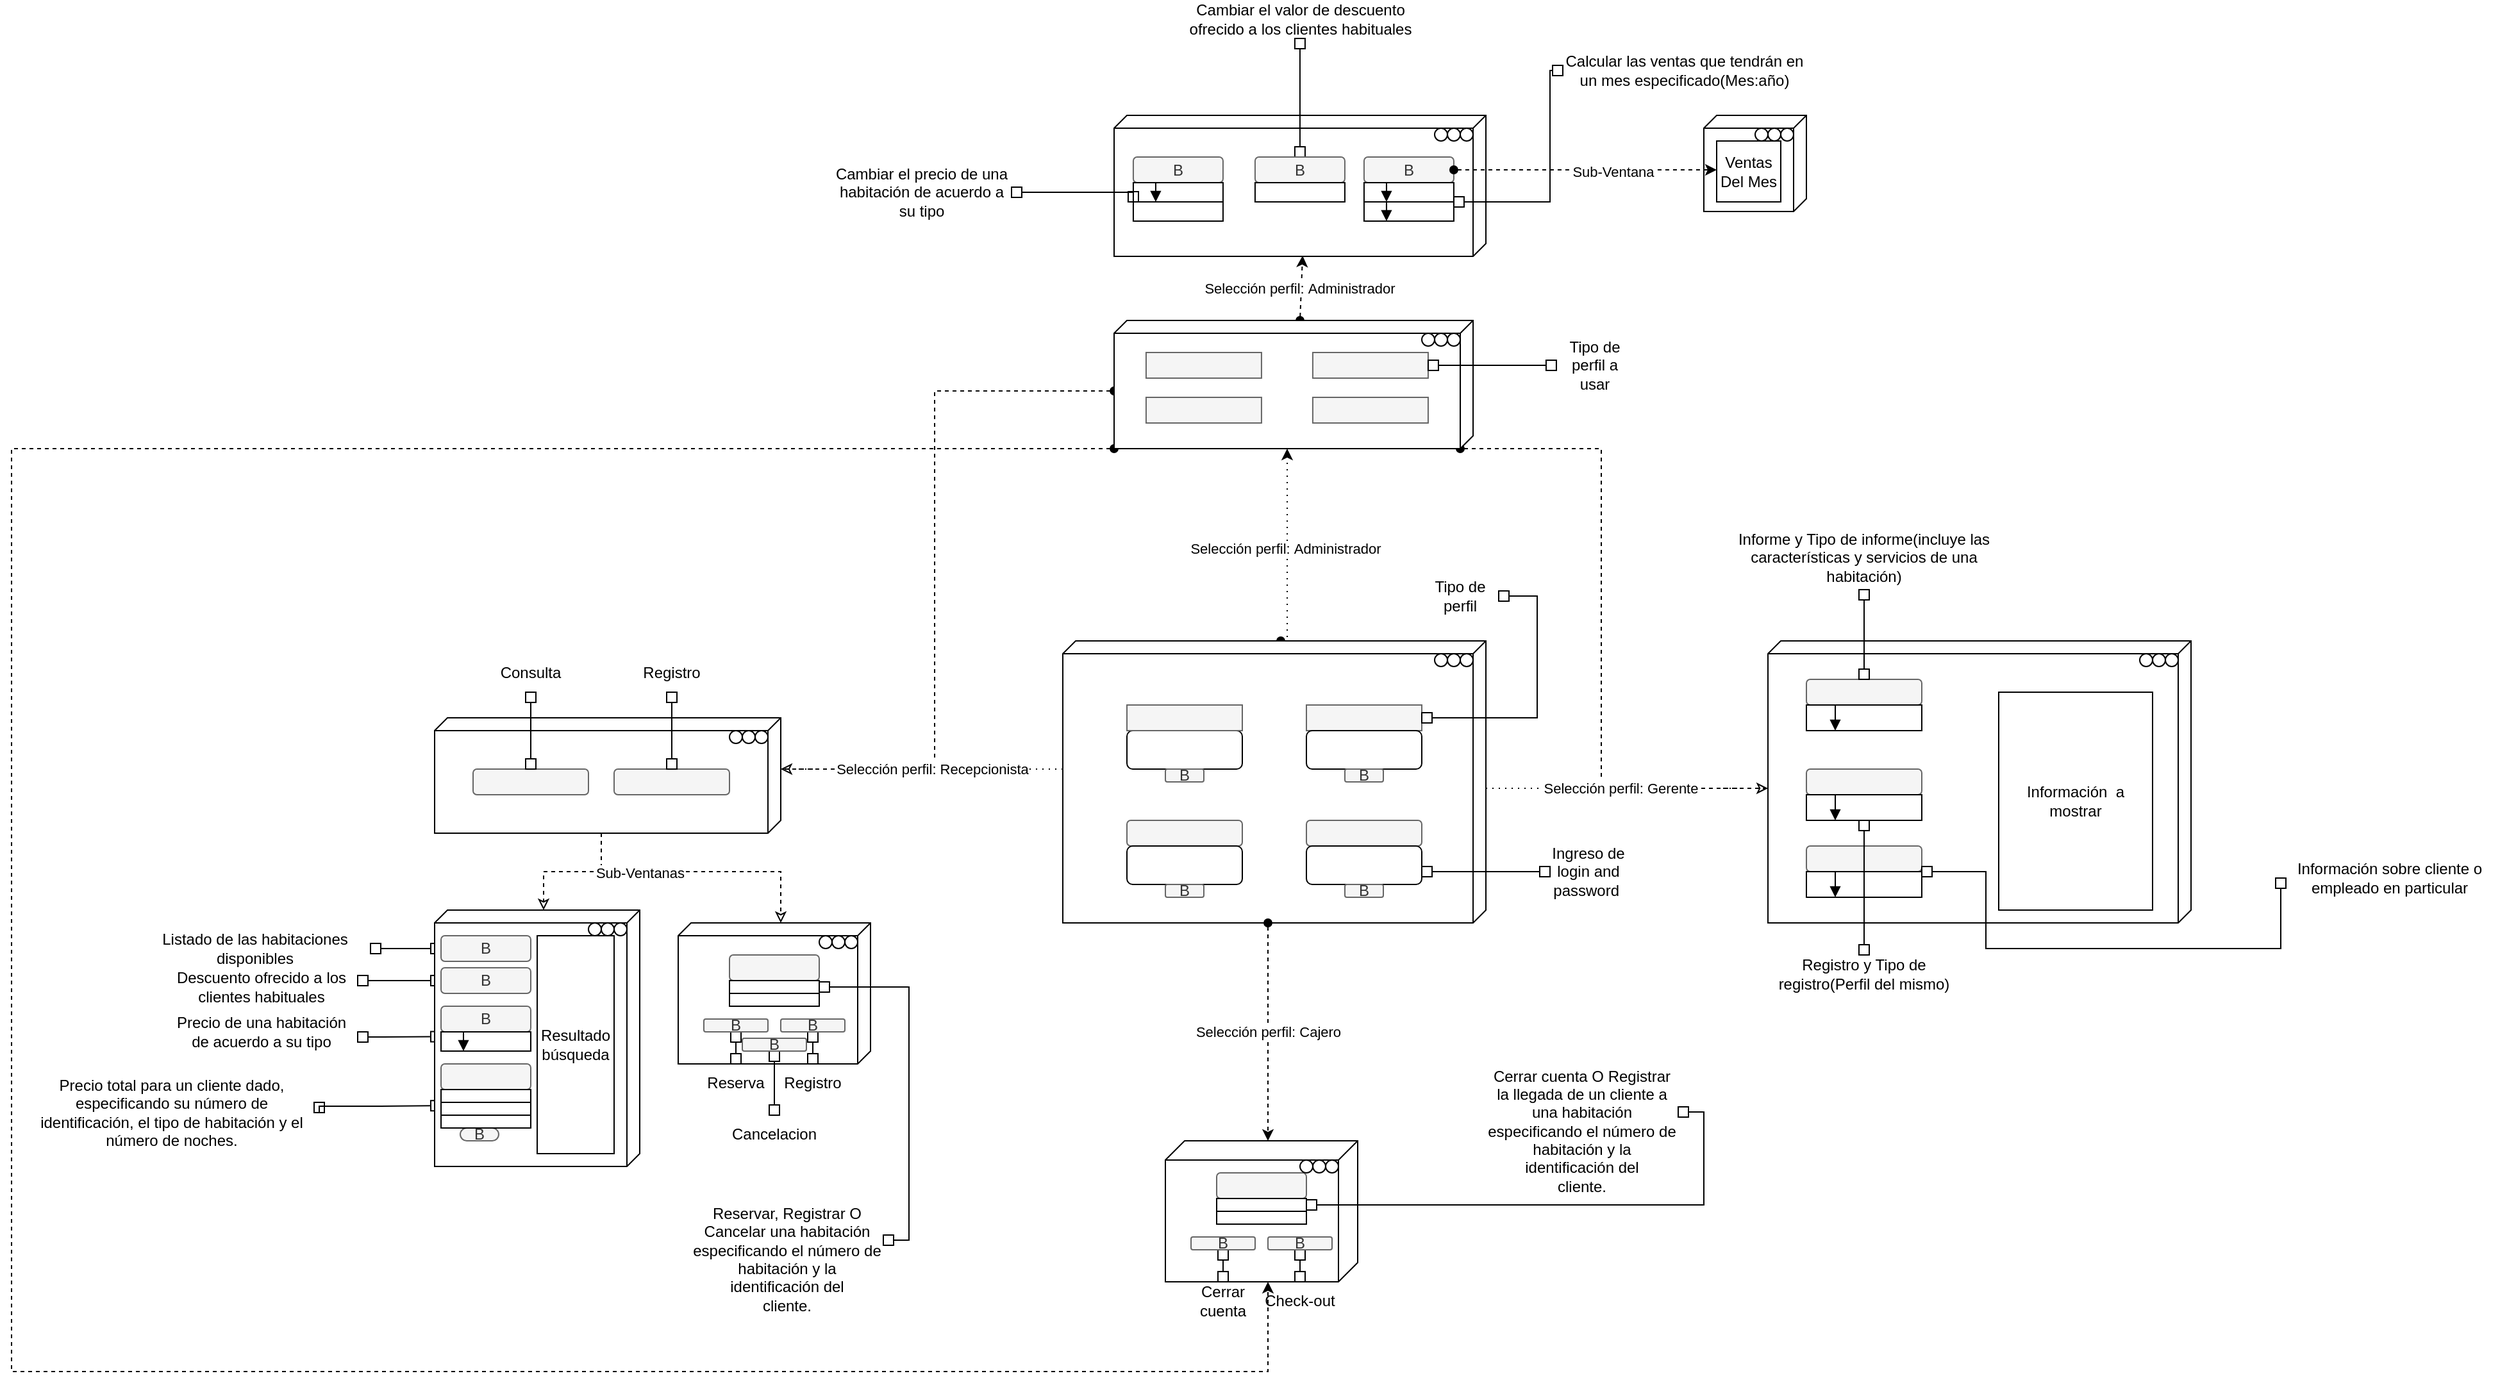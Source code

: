 <mxfile version="17.4.6" type="device"><diagram name="Page-1" id="5f0bae14-7c28-e335-631c-24af17079c00"><mxGraphModel dx="2471" dy="1601" grid="1" gridSize="10" guides="1" tooltips="1" connect="1" arrows="1" fold="1" page="1" pageScale="1" pageWidth="1100" pageHeight="850" background="none" math="0" shadow="0"><root><mxCell id="0"/><mxCell id="1" parent="0"/><mxCell id="ih6Lf_H2cjkWfNLNhW0i-63" style="rounded=0;orthogonalLoop=1;jettySize=auto;html=1;entryX=0;entryY=0.5;entryDx=0;entryDy=0;startArrow=box;startFill=0;endArrow=box;endFill=0;edgeStyle=orthogonalEdgeStyle;" edge="1" parent="1" source="ih6Lf_H2cjkWfNLNhW0i-62" target="ih6Lf_H2cjkWfNLNhW0i-49"><mxGeometry relative="1" as="geometry"/></mxCell><mxCell id="ih6Lf_H2cjkWfNLNhW0i-65" style="rounded=0;orthogonalLoop=1;jettySize=auto;html=1;entryX=0;entryY=0.5;entryDx=0;entryDy=0;startArrow=box;startFill=0;endArrow=box;endFill=0;edgeStyle=orthogonalEdgeStyle;" edge="1" parent="1" source="ih6Lf_H2cjkWfNLNhW0i-64" target="ih6Lf_H2cjkWfNLNhW0i-50"><mxGeometry relative="1" as="geometry"><Array as="points"><mxPoint x="-120" y="525"/><mxPoint x="-120" y="525"/></Array></mxGeometry></mxCell><mxCell id="ih6Lf_H2cjkWfNLNhW0i-68" style="rounded=0;orthogonalLoop=1;jettySize=auto;html=1;entryX=0;entryY=0.25;entryDx=0;entryDy=0;startArrow=box;startFill=0;endArrow=box;endFill=0;edgeStyle=orthogonalEdgeStyle;" edge="1" parent="1" source="ih6Lf_H2cjkWfNLNhW0i-67" target="ih6Lf_H2cjkWfNLNhW0i-52"><mxGeometry relative="1" as="geometry"><Array as="points"><mxPoint x="-120" y="569"/><mxPoint x="-120" y="569"/></Array></mxGeometry></mxCell><mxCell id="ih6Lf_H2cjkWfNLNhW0i-72" style="rounded=0;orthogonalLoop=1;jettySize=auto;html=1;entryX=0;entryY=0.25;entryDx=0;entryDy=0;startArrow=box;startFill=0;endArrow=box;endFill=0;edgeStyle=orthogonalEdgeStyle;" edge="1" parent="1" target="ih6Lf_H2cjkWfNLNhW0i-59"><mxGeometry relative="1" as="geometry"><mxPoint x="-170" y="620" as="sourcePoint"/><Array as="points"><mxPoint x="-170" y="623"/><mxPoint x="-122" y="623"/></Array></mxGeometry></mxCell><mxCell id="ih6Lf_H2cjkWfNLNhW0i-214" value="" style="rounded=1;whiteSpace=wrap;html=1;" vertex="1" parent="1"><mxGeometry x="990" y="440" width="90" height="20" as="geometry"/></mxCell><mxCell id="ih6Lf_H2cjkWfNLNhW0i-215" style="edgeStyle=orthogonalEdgeStyle;rounded=0;orthogonalLoop=1;jettySize=auto;html=1;exitX=0.25;exitY=1;exitDx=0;exitDy=0;entryX=0.25;entryY=1;entryDx=0;entryDy=0;startArrow=box;startFill=0;endArrow=box;endFill=0;" edge="1" parent="1" target="ih6Lf_H2cjkWfNLNhW0i-217"><mxGeometry relative="1" as="geometry"><mxPoint x="1007.5" y="445" as="sourcePoint"/></mxGeometry></mxCell><mxCell id="ih6Lf_H2cjkWfNLNhW0i-216" value="" style="endArrow=classic;html=1;rounded=0;exitX=0.25;exitY=0;exitDx=0;exitDy=0;entryX=0.25;entryY=1;entryDx=0;entryDy=0;" edge="1" parent="1" source="ih6Lf_H2cjkWfNLNhW0i-217" target="ih6Lf_H2cjkWfNLNhW0i-217"><mxGeometry width="50" height="50" relative="1" as="geometry"><mxPoint x="1255" y="470" as="sourcePoint"/><mxPoint x="1255" y="480" as="targetPoint"/></mxGeometry></mxCell><mxCell id="ih6Lf_H2cjkWfNLNhW0i-217" value="" style="rounded=0;whiteSpace=wrap;html=1;gradientColor=none;absoluteArcSize=0;" vertex="1" parent="1"><mxGeometry x="990" y="440" width="90" height="20" as="geometry"/></mxCell><mxCell id="ih6Lf_H2cjkWfNLNhW0i-218" style="edgeStyle=orthogonalEdgeStyle;rounded=0;orthogonalLoop=1;jettySize=auto;html=1;exitX=0.25;exitY=0;exitDx=0;exitDy=0;entryX=0.25;entryY=1;entryDx=0;entryDy=0;startArrow=none;startFill=0;endArrow=block;endFill=1;" edge="1" parent="1" source="ih6Lf_H2cjkWfNLNhW0i-217" target="ih6Lf_H2cjkWfNLNhW0i-217"><mxGeometry relative="1" as="geometry"/></mxCell><mxCell id="ih6Lf_H2cjkWfNLNhW0i-137" style="edgeStyle=orthogonalEdgeStyle;rounded=0;orthogonalLoop=1;jettySize=auto;html=1;exitX=0;exitY=0;exitDx=100;exitDy=10;exitPerimeter=0;startArrow=oval;startFill=1;endArrow=none;endFill=0;dashed=1;entryX=0;entryY=0;entryDx=115;entryDy=330;entryPerimeter=0;" edge="1" parent="1" source="ih6Lf_H2cjkWfNLNhW0i-3" target="39150e848f15840c-2"><mxGeometry relative="1" as="geometry"><mxPoint x="930" y="320" as="targetPoint"/><Array as="points"><mxPoint x="830" y="110"/><mxPoint x="830" y="375"/></Array></mxGeometry></mxCell><mxCell id="ih6Lf_H2cjkWfNLNhW0i-20" value="Selección perfil: Gerente" style="edgeStyle=orthogonalEdgeStyle;rounded=0;orthogonalLoop=1;jettySize=auto;html=1;exitX=0;exitY=0;exitDx=105;exitDy=0;exitPerimeter=0;dashed=1;dashPattern=1 4;endArrow=classic;endFill=0;startArrow=none;startFill=0;entryX=0;entryY=0;entryDx=115;entryDy=330;entryPerimeter=0;" edge="1" parent="1" source="39150e848f15840c-1" target="39150e848f15840c-2"><mxGeometry relative="1" as="geometry"><mxPoint x="890" y="310" as="targetPoint"/><Array as="points"><mxPoint x="740" y="375"/></Array></mxGeometry></mxCell><mxCell id="ih6Lf_H2cjkWfNLNhW0i-21" value="Selección perfil:&amp;nbsp;Administrador&amp;nbsp;" style="edgeStyle=orthogonalEdgeStyle;rounded=0;orthogonalLoop=1;jettySize=auto;html=1;exitX=0;exitY=0;exitDx=0;exitDy=160;exitPerimeter=0;dashed=1;dashPattern=1 4;endArrow=classic;endFill=1;startArrow=oval;startFill=1;entryX=0;entryY=0;entryDx=100;entryDy=145;entryPerimeter=0;" edge="1" parent="1" source="39150e848f15840c-1" target="ih6Lf_H2cjkWfNLNhW0i-3"><mxGeometry relative="1" as="geometry"><mxPoint x="650" y="140" as="targetPoint"/><Array as="points"><mxPoint x="585" y="260"/></Array></mxGeometry></mxCell><mxCell id="39150e848f15840c-1" value="" style="verticalAlign=top;align=left;spacingTop=8;spacingLeft=2;spacingRight=12;shape=cube;size=10;direction=south;fontStyle=4;html=1;rounded=0;shadow=0;comic=0;labelBackgroundColor=none;strokeWidth=1;fontFamily=Verdana;fontSize=12" parent="1" vertex="1"><mxGeometry x="410" y="260" width="330" height="220" as="geometry"/></mxCell><mxCell id="39150e848f15840c-2" value="" style="verticalAlign=top;align=left;spacingTop=8;spacingLeft=2;spacingRight=12;shape=cube;size=10;direction=south;fontStyle=4;html=1;rounded=0;shadow=0;comic=0;labelBackgroundColor=none;strokeWidth=1;fontFamily=Verdana;fontSize=12" parent="1" vertex="1"><mxGeometry x="960" y="260" width="330" height="220" as="geometry"/></mxCell><mxCell id="ih6Lf_H2cjkWfNLNhW0i-84" style="edgeStyle=orthogonalEdgeStyle;rounded=0;orthogonalLoop=1;jettySize=auto;html=1;exitX=0;exitY=0;exitDx=90;exitDy=140;exitPerimeter=0;entryX=0;entryY=0;entryDx=0;entryDy=75;entryPerimeter=0;startArrow=none;startFill=0;endArrow=classic;endFill=0;dashed=1;" edge="1" parent="1" source="ih6Lf_H2cjkWfNLNhW0i-2" target="ih6Lf_H2cjkWfNLNhW0i-43"><mxGeometry relative="1" as="geometry"/></mxCell><mxCell id="ih6Lf_H2cjkWfNLNhW0i-85" style="edgeStyle=orthogonalEdgeStyle;rounded=0;orthogonalLoop=1;jettySize=auto;html=1;exitX=0;exitY=0;exitDx=90;exitDy=140;exitPerimeter=0;entryX=0;entryY=0;entryDx=0;entryDy=70;entryPerimeter=0;startArrow=none;startFill=0;endArrow=classic;endFill=0;dashed=1;" edge="1" parent="1" source="ih6Lf_H2cjkWfNLNhW0i-2" target="ih6Lf_H2cjkWfNLNhW0i-44"><mxGeometry relative="1" as="geometry"><Array as="points"><mxPoint x="50" y="440"/><mxPoint x="190" y="440"/></Array></mxGeometry></mxCell><mxCell id="ih6Lf_H2cjkWfNLNhW0i-120" value="Sub-Ventanas" style="edgeLabel;html=1;align=center;verticalAlign=middle;resizable=0;points=[];" vertex="1" connectable="0" parent="ih6Lf_H2cjkWfNLNhW0i-85"><mxGeometry x="-0.429" y="-1" relative="1" as="geometry"><mxPoint as="offset"/></mxGeometry></mxCell><mxCell id="ih6Lf_H2cjkWfNLNhW0i-2" value="" style="verticalAlign=top;align=left;spacingTop=8;spacingLeft=2;spacingRight=12;shape=cube;size=10;direction=south;fontStyle=4;html=1;rounded=0;shadow=0;comic=0;labelBackgroundColor=none;strokeWidth=1;fontFamily=Verdana;fontSize=12" vertex="1" parent="1"><mxGeometry x="-80" y="320" width="270" height="90" as="geometry"/></mxCell><mxCell id="ih6Lf_H2cjkWfNLNhW0i-135" style="edgeStyle=orthogonalEdgeStyle;rounded=0;orthogonalLoop=1;jettySize=auto;html=1;exitX=0;exitY=0;exitDx=55;exitDy=280;exitPerimeter=0;startArrow=oval;startFill=1;endArrow=none;endFill=0;dashed=1;" edge="1" parent="1" source="ih6Lf_H2cjkWfNLNhW0i-3"><mxGeometry relative="1" as="geometry"><mxPoint x="190" y="365" as="targetPoint"/><Array as="points"><mxPoint x="310" y="65"/><mxPoint x="310" y="360"/><mxPoint x="190" y="360"/></Array></mxGeometry></mxCell><mxCell id="ih6Lf_H2cjkWfNLNhW0i-139" style="edgeStyle=orthogonalEdgeStyle;rounded=0;orthogonalLoop=1;jettySize=auto;html=1;exitX=1;exitY=1;exitDx=0;exitDy=0;exitPerimeter=0;startArrow=oval;startFill=1;endArrow=classic;endFill=1;dashed=1;" edge="1" parent="1" source="ih6Lf_H2cjkWfNLNhW0i-3" target="ih6Lf_H2cjkWfNLNhW0i-89"><mxGeometry relative="1" as="geometry"><Array as="points"><mxPoint x="-410" y="110"/><mxPoint x="-410" y="830"/><mxPoint x="570" y="830"/></Array></mxGeometry></mxCell><mxCell id="ih6Lf_H2cjkWfNLNhW0i-176" value="Selección perfil:&amp;nbsp;Administrador&amp;nbsp;" style="rounded=0;orthogonalLoop=1;jettySize=auto;html=1;exitX=0;exitY=0;exitDx=0;exitDy=135;exitPerimeter=0;entryX=0.995;entryY=0.493;entryDx=0;entryDy=0;entryPerimeter=0;startArrow=oval;startFill=1;endArrow=classic;endFill=1;dashed=1;" edge="1" parent="1" source="ih6Lf_H2cjkWfNLNhW0i-3" target="ih6Lf_H2cjkWfNLNhW0i-141"><mxGeometry relative="1" as="geometry"/></mxCell><mxCell id="ih6Lf_H2cjkWfNLNhW0i-3" value="" style="verticalAlign=top;align=left;spacingTop=8;spacingLeft=2;spacingRight=12;shape=cube;size=10;direction=south;fontStyle=4;html=1;rounded=0;shadow=0;comic=0;labelBackgroundColor=none;strokeWidth=1;fontFamily=Verdana;fontSize=12" vertex="1" parent="1"><mxGeometry x="450" y="10" width="280" height="100" as="geometry"/></mxCell><mxCell id="ih6Lf_H2cjkWfNLNhW0i-4" value="" style="rounded=1;whiteSpace=wrap;html=1;fillColor=#f5f5f5;fontColor=#333333;strokeColor=#666666;" vertex="1" parent="1"><mxGeometry x="-50" y="360" width="90" height="20" as="geometry"/></mxCell><mxCell id="ih6Lf_H2cjkWfNLNhW0i-6" value="" style="rounded=1;whiteSpace=wrap;html=1;" vertex="1" parent="1"><mxGeometry x="460" y="330" width="90" height="30" as="geometry"/></mxCell><mxCell id="ih6Lf_H2cjkWfNLNhW0i-7" value="" style="rounded=1;whiteSpace=wrap;html=1;fillColor=#f5f5f5;fontColor=#333333;strokeColor=#666666;arcSize=0;" vertex="1" parent="1"><mxGeometry x="600" y="310" width="90" height="20" as="geometry"/></mxCell><mxCell id="ih6Lf_H2cjkWfNLNhW0i-8" value="" style="rounded=1;whiteSpace=wrap;html=1;" vertex="1" parent="1"><mxGeometry x="600" y="330" width="90" height="30" as="geometry"/></mxCell><mxCell id="ih6Lf_H2cjkWfNLNhW0i-9" value="" style="rounded=1;whiteSpace=wrap;html=1;fillColor=#f5f5f5;fontColor=#333333;strokeColor=#666666;" vertex="1" parent="1"><mxGeometry x="460" y="400" width="90" height="20" as="geometry"/></mxCell><mxCell id="ih6Lf_H2cjkWfNLNhW0i-10" value="" style="rounded=1;whiteSpace=wrap;html=1;" vertex="1" parent="1"><mxGeometry x="460" y="420" width="90" height="30" as="geometry"/></mxCell><mxCell id="ih6Lf_H2cjkWfNLNhW0i-11" value="" style="rounded=1;whiteSpace=wrap;html=1;fillColor=#f5f5f5;fontColor=#333333;strokeColor=#666666;" vertex="1" parent="1"><mxGeometry x="600" y="400" width="90" height="20" as="geometry"/></mxCell><mxCell id="ih6Lf_H2cjkWfNLNhW0i-12" value="" style="rounded=1;whiteSpace=wrap;html=1;" vertex="1" parent="1"><mxGeometry x="600" y="420" width="90" height="30" as="geometry"/></mxCell><mxCell id="ih6Lf_H2cjkWfNLNhW0i-15" style="edgeStyle=orthogonalEdgeStyle;rounded=0;orthogonalLoop=1;jettySize=auto;html=1;entryX=1;entryY=0.5;entryDx=0;entryDy=0;endArrow=box;endFill=0;startArrow=box;startFill=0;exitX=1;exitY=0.5;exitDx=0;exitDy=0;" edge="1" parent="1" source="ih6Lf_H2cjkWfNLNhW0i-14" target="ih6Lf_H2cjkWfNLNhW0i-7"><mxGeometry relative="1" as="geometry"><mxPoint x="730" y="225" as="sourcePoint"/><Array as="points"><mxPoint x="780" y="225"/><mxPoint x="780" y="320"/></Array></mxGeometry></mxCell><mxCell id="ih6Lf_H2cjkWfNLNhW0i-14" value="Tipo de perfil" style="text;html=1;strokeColor=none;fillColor=none;align=center;verticalAlign=middle;whiteSpace=wrap;rounded=0;" vertex="1" parent="1"><mxGeometry x="690" y="210" width="60" height="30" as="geometry"/></mxCell><mxCell id="ih6Lf_H2cjkWfNLNhW0i-18" style="edgeStyle=orthogonalEdgeStyle;rounded=0;orthogonalLoop=1;jettySize=auto;html=1;exitX=0;exitY=0.5;exitDx=0;exitDy=0;endArrow=box;endFill=0;startArrow=box;startFill=0;" edge="1" parent="1" source="ih6Lf_H2cjkWfNLNhW0i-17" target="ih6Lf_H2cjkWfNLNhW0i-12"><mxGeometry relative="1" as="geometry"><Array as="points"><mxPoint x="720" y="440"/><mxPoint x="720" y="440"/></Array></mxGeometry></mxCell><mxCell id="ih6Lf_H2cjkWfNLNhW0i-17" value="Ingreso de login and password&amp;nbsp;" style="text;html=1;strokeColor=none;fillColor=none;align=center;verticalAlign=middle;whiteSpace=wrap;rounded=0;" vertex="1" parent="1"><mxGeometry x="790" y="425" width="60" height="30" as="geometry"/></mxCell><mxCell id="ih6Lf_H2cjkWfNLNhW0i-31" value="B" style="rounded=1;whiteSpace=wrap;html=1;fillColor=#f5f5f5;fontColor=#333333;strokeColor=#666666;" vertex="1" parent="1"><mxGeometry x="630" y="360" width="30" height="10" as="geometry"/></mxCell><mxCell id="ih6Lf_H2cjkWfNLNhW0i-32" value="B" style="rounded=1;whiteSpace=wrap;html=1;fillColor=#f5f5f5;fontColor=#333333;strokeColor=#666666;" vertex="1" parent="1"><mxGeometry x="630" y="450" width="30" height="10" as="geometry"/></mxCell><mxCell id="ih6Lf_H2cjkWfNLNhW0i-33" value="B" style="rounded=1;whiteSpace=wrap;html=1;fillColor=#f5f5f5;fontColor=#333333;strokeColor=#666666;" vertex="1" parent="1"><mxGeometry x="490" y="360" width="30" height="10" as="geometry"/></mxCell><mxCell id="ih6Lf_H2cjkWfNLNhW0i-34" value="B" style="rounded=1;whiteSpace=wrap;html=1;fillColor=#f5f5f5;fontColor=#333333;strokeColor=#666666;" vertex="1" parent="1"><mxGeometry x="490" y="450" width="30" height="10" as="geometry"/></mxCell><mxCell id="ih6Lf_H2cjkWfNLNhW0i-35" value="" style="rounded=1;whiteSpace=wrap;html=1;fillColor=#f5f5f5;fontColor=#333333;strokeColor=#666666;" vertex="1" parent="1"><mxGeometry x="60" y="360" width="90" height="20" as="geometry"/></mxCell><mxCell id="ih6Lf_H2cjkWfNLNhW0i-39" style="edgeStyle=orthogonalEdgeStyle;rounded=0;orthogonalLoop=1;jettySize=auto;html=1;exitX=0.5;exitY=1;exitDx=0;exitDy=0;entryX=0.5;entryY=0;entryDx=0;entryDy=0;startArrow=box;startFill=0;endArrow=box;endFill=0;" edge="1" parent="1" source="ih6Lf_H2cjkWfNLNhW0i-36" target="ih6Lf_H2cjkWfNLNhW0i-4"><mxGeometry relative="1" as="geometry"/></mxCell><mxCell id="ih6Lf_H2cjkWfNLNhW0i-36" value="Consulta" style="text;html=1;strokeColor=none;fillColor=none;align=center;verticalAlign=middle;whiteSpace=wrap;rounded=0;" vertex="1" parent="1"><mxGeometry x="-35" y="270" width="60" height="30" as="geometry"/></mxCell><mxCell id="ih6Lf_H2cjkWfNLNhW0i-40" style="edgeStyle=orthogonalEdgeStyle;rounded=0;orthogonalLoop=1;jettySize=auto;html=1;exitX=0.5;exitY=1;exitDx=0;exitDy=0;startArrow=box;startFill=0;endArrow=box;endFill=0;" edge="1" parent="1" source="ih6Lf_H2cjkWfNLNhW0i-37" target="ih6Lf_H2cjkWfNLNhW0i-35"><mxGeometry relative="1" as="geometry"/></mxCell><mxCell id="ih6Lf_H2cjkWfNLNhW0i-37" value="Registro" style="text;html=1;strokeColor=none;fillColor=none;align=center;verticalAlign=middle;whiteSpace=wrap;rounded=0;" vertex="1" parent="1"><mxGeometry x="75" y="270" width="60" height="30" as="geometry"/></mxCell><mxCell id="ih6Lf_H2cjkWfNLNhW0i-43" value="" style="verticalAlign=top;align=left;spacingTop=8;spacingLeft=2;spacingRight=12;shape=cube;size=10;direction=south;fontStyle=4;html=1;rounded=0;shadow=0;comic=0;labelBackgroundColor=none;strokeWidth=1;fontFamily=Verdana;fontSize=12" vertex="1" parent="1"><mxGeometry x="-80" y="470" width="160" height="200" as="geometry"/></mxCell><mxCell id="ih6Lf_H2cjkWfNLNhW0i-44" value="" style="verticalAlign=top;align=left;spacingTop=8;spacingLeft=2;spacingRight=12;shape=cube;size=10;direction=south;fontStyle=4;html=1;rounded=0;shadow=0;comic=0;labelBackgroundColor=none;strokeWidth=1;fontFamily=Verdana;fontSize=12" vertex="1" parent="1"><mxGeometry x="110" y="480" width="150" height="110" as="geometry"/></mxCell><mxCell id="ih6Lf_H2cjkWfNLNhW0i-48" value="Resultado búsqueda" style="whiteSpace=wrap;html=1;gradientColor=none;" vertex="1" parent="1"><mxGeometry y="490" width="60" height="170" as="geometry"/></mxCell><mxCell id="ih6Lf_H2cjkWfNLNhW0i-49" value="B" style="rounded=1;whiteSpace=wrap;html=1;fillColor=#f5f5f5;fontColor=#333333;strokeColor=#666666;" vertex="1" parent="1"><mxGeometry x="-75" y="490" width="70" height="20" as="geometry"/></mxCell><mxCell id="ih6Lf_H2cjkWfNLNhW0i-50" value="B" style="rounded=1;whiteSpace=wrap;html=1;fillColor=#f5f5f5;fontColor=#333333;strokeColor=#666666;" vertex="1" parent="1"><mxGeometry x="-75" y="515" width="70" height="20" as="geometry"/></mxCell><mxCell id="ih6Lf_H2cjkWfNLNhW0i-69" style="edgeStyle=orthogonalEdgeStyle;rounded=0;orthogonalLoop=1;jettySize=auto;html=1;exitX=0.25;exitY=1;exitDx=0;exitDy=0;entryX=0.25;entryY=1;entryDx=0;entryDy=0;startArrow=box;startFill=0;endArrow=box;endFill=0;" edge="1" parent="1" source="ih6Lf_H2cjkWfNLNhW0i-51" target="ih6Lf_H2cjkWfNLNhW0i-52"><mxGeometry relative="1" as="geometry"/></mxCell><mxCell id="ih6Lf_H2cjkWfNLNhW0i-51" value="B" style="rounded=1;whiteSpace=wrap;html=1;fillColor=#f5f5f5;fontColor=#333333;strokeColor=#666666;" vertex="1" parent="1"><mxGeometry x="-75" y="545" width="70" height="20" as="geometry"/></mxCell><mxCell id="ih6Lf_H2cjkWfNLNhW0i-53" value="" style="endArrow=classic;html=1;rounded=0;exitX=0.25;exitY=0;exitDx=0;exitDy=0;entryX=0.25;entryY=1;entryDx=0;entryDy=0;edgeStyle=orthogonalEdgeStyle;" edge="1" parent="1" source="ih6Lf_H2cjkWfNLNhW0i-52" target="ih6Lf_H2cjkWfNLNhW0i-52"><mxGeometry width="50" height="50" relative="1" as="geometry"><mxPoint x="190" y="590" as="sourcePoint"/><mxPoint x="190" y="600" as="targetPoint"/></mxGeometry></mxCell><mxCell id="ih6Lf_H2cjkWfNLNhW0i-55" value="" style="rounded=1;whiteSpace=wrap;html=1;fillColor=#f5f5f5;fontColor=#333333;strokeColor=#666666;" vertex="1" parent="1"><mxGeometry x="-75" y="590" width="70" height="20" as="geometry"/></mxCell><mxCell id="ih6Lf_H2cjkWfNLNhW0i-61" value="B" style="rounded=1;whiteSpace=wrap;html=1;fillColor=#f5f5f5;fontColor=#333333;strokeColor=#666666;arcSize=50;" vertex="1" parent="1"><mxGeometry x="-60" y="640" width="30" height="10" as="geometry"/></mxCell><mxCell id="ih6Lf_H2cjkWfNLNhW0i-52" value="" style="rounded=0;whiteSpace=wrap;html=1;gradientColor=none;absoluteArcSize=0;" vertex="1" parent="1"><mxGeometry x="-75" y="565" width="70" height="15" as="geometry"/></mxCell><mxCell id="ih6Lf_H2cjkWfNLNhW0i-57" value="" style="rounded=0;whiteSpace=wrap;html=1;gradientColor=none;absoluteArcSize=0;" vertex="1" parent="1"><mxGeometry x="-75" y="610" width="70" height="10" as="geometry"/></mxCell><mxCell id="ih6Lf_H2cjkWfNLNhW0i-59" value="" style="rounded=0;whiteSpace=wrap;html=1;gradientColor=none;absoluteArcSize=0;" vertex="1" parent="1"><mxGeometry x="-75" y="620" width="70" height="10" as="geometry"/></mxCell><mxCell id="ih6Lf_H2cjkWfNLNhW0i-60" value="" style="rounded=0;whiteSpace=wrap;html=1;gradientColor=none;absoluteArcSize=0;" vertex="1" parent="1"><mxGeometry x="-75" y="630" width="70" height="10" as="geometry"/></mxCell><mxCell id="ih6Lf_H2cjkWfNLNhW0i-62" value="Listado de las habitaciones disponibles" style="text;html=1;strokeColor=none;fillColor=none;align=center;verticalAlign=middle;whiteSpace=wrap;rounded=0;" vertex="1" parent="1"><mxGeometry x="-310" y="485" width="180" height="30" as="geometry"/></mxCell><mxCell id="ih6Lf_H2cjkWfNLNhW0i-64" value="Descuento ofrecido a los clientes habituales" style="text;html=1;strokeColor=none;fillColor=none;align=center;verticalAlign=middle;whiteSpace=wrap;rounded=0;" vertex="1" parent="1"><mxGeometry x="-290" y="515" width="150" height="30" as="geometry"/></mxCell><mxCell id="ih6Lf_H2cjkWfNLNhW0i-67" value="Precio de una habitación de acuerdo a su tipo" style="text;html=1;strokeColor=none;fillColor=none;align=center;verticalAlign=middle;whiteSpace=wrap;rounded=0;" vertex="1" parent="1"><mxGeometry x="-290" y="550" width="150" height="30" as="geometry"/></mxCell><mxCell id="ih6Lf_H2cjkWfNLNhW0i-70" style="edgeStyle=orthogonalEdgeStyle;rounded=0;orthogonalLoop=1;jettySize=auto;html=1;exitX=0.25;exitY=0;exitDx=0;exitDy=0;entryX=0.25;entryY=1;entryDx=0;entryDy=0;startArrow=none;startFill=0;endArrow=block;endFill=1;" edge="1" parent="1" source="ih6Lf_H2cjkWfNLNhW0i-52" target="ih6Lf_H2cjkWfNLNhW0i-52"><mxGeometry relative="1" as="geometry"/></mxCell><mxCell id="ih6Lf_H2cjkWfNLNhW0i-71" value="Precio total para un cliente dado, especificando su número de&lt;br&gt;identificación, el tipo de habitación y el número de noches." style="text;html=1;strokeColor=none;fillColor=none;align=center;verticalAlign=middle;whiteSpace=wrap;rounded=0;" vertex="1" parent="1"><mxGeometry x="-400" y="612.5" width="230" height="30" as="geometry"/></mxCell><mxCell id="ih6Lf_H2cjkWfNLNhW0i-73" value="" style="rounded=1;whiteSpace=wrap;html=1;fillColor=#f5f5f5;fontColor=#333333;strokeColor=#666666;" vertex="1" parent="1"><mxGeometry x="150" y="505" width="70" height="20" as="geometry"/></mxCell><mxCell id="ih6Lf_H2cjkWfNLNhW0i-79" style="edgeStyle=orthogonalEdgeStyle;rounded=0;orthogonalLoop=1;jettySize=auto;html=1;exitX=1;exitY=0.5;exitDx=0;exitDy=0;entryX=1;entryY=0.5;entryDx=0;entryDy=0;startArrow=box;startFill=0;endArrow=box;endFill=0;" edge="1" parent="1" source="ih6Lf_H2cjkWfNLNhW0i-74" target="ih6Lf_H2cjkWfNLNhW0i-78"><mxGeometry relative="1" as="geometry"/></mxCell><mxCell id="ih6Lf_H2cjkWfNLNhW0i-74" value="" style="rounded=0;whiteSpace=wrap;html=1;gradientColor=none;absoluteArcSize=0;" vertex="1" parent="1"><mxGeometry x="150" y="525" width="70" height="10" as="geometry"/></mxCell><mxCell id="ih6Lf_H2cjkWfNLNhW0i-75" value="" style="rounded=0;whiteSpace=wrap;html=1;gradientColor=none;absoluteArcSize=0;" vertex="1" parent="1"><mxGeometry x="150" y="535" width="70" height="10" as="geometry"/></mxCell><mxCell id="ih6Lf_H2cjkWfNLNhW0i-82" style="edgeStyle=orthogonalEdgeStyle;rounded=0;orthogonalLoop=1;jettySize=auto;html=1;exitX=0.5;exitY=1;exitDx=0;exitDy=0;entryX=0.5;entryY=0;entryDx=0;entryDy=0;startArrow=box;startFill=0;endArrow=box;endFill=0;" edge="1" parent="1" source="ih6Lf_H2cjkWfNLNhW0i-76" target="ih6Lf_H2cjkWfNLNhW0i-80"><mxGeometry relative="1" as="geometry"/></mxCell><mxCell id="ih6Lf_H2cjkWfNLNhW0i-76" value="B" style="rounded=1;whiteSpace=wrap;html=1;fillColor=#f5f5f5;fontColor=#333333;strokeColor=#666666;" vertex="1" parent="1"><mxGeometry x="130" y="555" width="50" height="10" as="geometry"/></mxCell><mxCell id="ih6Lf_H2cjkWfNLNhW0i-83" style="edgeStyle=orthogonalEdgeStyle;rounded=0;orthogonalLoop=1;jettySize=auto;html=1;exitX=0.5;exitY=1;exitDx=0;exitDy=0;entryX=0.5;entryY=0;entryDx=0;entryDy=0;startArrow=box;startFill=0;endArrow=box;endFill=0;" edge="1" parent="1" source="ih6Lf_H2cjkWfNLNhW0i-77" target="ih6Lf_H2cjkWfNLNhW0i-81"><mxGeometry relative="1" as="geometry"/></mxCell><mxCell id="ih6Lf_H2cjkWfNLNhW0i-77" value="B" style="rounded=1;whiteSpace=wrap;html=1;fillColor=#f5f5f5;fontColor=#333333;strokeColor=#666666;" vertex="1" parent="1"><mxGeometry x="190" y="555" width="50" height="10" as="geometry"/></mxCell><mxCell id="ih6Lf_H2cjkWfNLNhW0i-78" value="&lt;br&gt;&lt;br&gt;Reservar, Registrar O Cancelar una habitación especificando el número de habitación y la identificación del&lt;br&gt;cliente. " style="text;html=1;strokeColor=none;fillColor=none;align=center;verticalAlign=middle;whiteSpace=wrap;rounded=0;" vertex="1" parent="1"><mxGeometry x="120" y="690" width="150" height="75" as="geometry"/></mxCell><mxCell id="ih6Lf_H2cjkWfNLNhW0i-80" value="Reserva" style="text;html=1;strokeColor=none;fillColor=none;align=center;verticalAlign=middle;whiteSpace=wrap;rounded=0;" vertex="1" parent="1"><mxGeometry x="125" y="590" width="60" height="30" as="geometry"/></mxCell><mxCell id="ih6Lf_H2cjkWfNLNhW0i-81" value="Registro" style="text;html=1;strokeColor=none;fillColor=none;align=center;verticalAlign=middle;whiteSpace=wrap;rounded=0;" vertex="1" parent="1"><mxGeometry x="185" y="590" width="60" height="30" as="geometry"/></mxCell><mxCell id="ih6Lf_H2cjkWfNLNhW0i-88" style="edgeStyle=orthogonalEdgeStyle;rounded=0;orthogonalLoop=1;jettySize=auto;html=1;exitX=0.5;exitY=1;exitDx=0;exitDy=0;entryX=0.5;entryY=0;entryDx=0;entryDy=0;startArrow=box;startFill=0;endArrow=box;endFill=0;" edge="1" parent="1" source="ih6Lf_H2cjkWfNLNhW0i-86" target="ih6Lf_H2cjkWfNLNhW0i-87"><mxGeometry relative="1" as="geometry"/></mxCell><mxCell id="ih6Lf_H2cjkWfNLNhW0i-86" value="B" style="rounded=1;whiteSpace=wrap;html=1;fillColor=#f5f5f5;fontColor=#333333;strokeColor=#666666;" vertex="1" parent="1"><mxGeometry x="160" y="570" width="50" height="10" as="geometry"/></mxCell><mxCell id="ih6Lf_H2cjkWfNLNhW0i-87" value="Cancelacion" style="text;html=1;strokeColor=none;fillColor=none;align=center;verticalAlign=middle;whiteSpace=wrap;rounded=0;" vertex="1" parent="1"><mxGeometry x="155" y="630" width="60" height="30" as="geometry"/></mxCell><mxCell id="ih6Lf_H2cjkWfNLNhW0i-89" value="" style="verticalAlign=top;align=left;spacingTop=8;spacingLeft=2;spacingRight=12;shape=cube;size=15;direction=south;fontStyle=4;html=1;rounded=0;shadow=0;comic=0;labelBackgroundColor=none;strokeWidth=1;fontFamily=Verdana;fontSize=12" vertex="1" parent="1"><mxGeometry x="490" y="650" width="150" height="110" as="geometry"/></mxCell><mxCell id="ih6Lf_H2cjkWfNLNhW0i-90" value="" style="rounded=1;whiteSpace=wrap;html=1;fillColor=#f5f5f5;fontColor=#333333;strokeColor=#666666;" vertex="1" parent="1"><mxGeometry x="530" y="675" width="70" height="20" as="geometry"/></mxCell><mxCell id="ih6Lf_H2cjkWfNLNhW0i-91" style="edgeStyle=orthogonalEdgeStyle;rounded=0;orthogonalLoop=1;jettySize=auto;html=1;exitX=1;exitY=0.5;exitDx=0;exitDy=0;entryX=1;entryY=0.5;entryDx=0;entryDy=0;startArrow=box;startFill=0;endArrow=box;endFill=0;" edge="1" parent="1" source="ih6Lf_H2cjkWfNLNhW0i-92" target="ih6Lf_H2cjkWfNLNhW0i-98"><mxGeometry relative="1" as="geometry"/></mxCell><mxCell id="ih6Lf_H2cjkWfNLNhW0i-92" value="" style="rounded=0;whiteSpace=wrap;html=1;gradientColor=none;absoluteArcSize=0;" vertex="1" parent="1"><mxGeometry x="530" y="695" width="70" height="10" as="geometry"/></mxCell><mxCell id="ih6Lf_H2cjkWfNLNhW0i-93" value="" style="rounded=0;whiteSpace=wrap;html=1;gradientColor=none;absoluteArcSize=0;" vertex="1" parent="1"><mxGeometry x="530" y="705" width="70" height="10" as="geometry"/></mxCell><mxCell id="ih6Lf_H2cjkWfNLNhW0i-94" style="edgeStyle=orthogonalEdgeStyle;rounded=0;orthogonalLoop=1;jettySize=auto;html=1;exitX=0.5;exitY=1;exitDx=0;exitDy=0;entryX=0.5;entryY=0;entryDx=0;entryDy=0;startArrow=box;startFill=0;endArrow=box;endFill=0;" edge="1" parent="1" source="ih6Lf_H2cjkWfNLNhW0i-95" target="ih6Lf_H2cjkWfNLNhW0i-99"><mxGeometry relative="1" as="geometry"/></mxCell><mxCell id="ih6Lf_H2cjkWfNLNhW0i-95" value="B" style="rounded=1;whiteSpace=wrap;html=1;fillColor=#f5f5f5;fontColor=#333333;strokeColor=#666666;" vertex="1" parent="1"><mxGeometry x="510" y="725" width="50" height="10" as="geometry"/></mxCell><mxCell id="ih6Lf_H2cjkWfNLNhW0i-96" style="edgeStyle=orthogonalEdgeStyle;rounded=0;orthogonalLoop=1;jettySize=auto;html=1;exitX=0.5;exitY=1;exitDx=0;exitDy=0;entryX=0.5;entryY=0;entryDx=0;entryDy=0;startArrow=box;startFill=0;endArrow=box;endFill=0;" edge="1" parent="1" source="ih6Lf_H2cjkWfNLNhW0i-97" target="ih6Lf_H2cjkWfNLNhW0i-100"><mxGeometry relative="1" as="geometry"/></mxCell><mxCell id="ih6Lf_H2cjkWfNLNhW0i-97" value="B" style="rounded=1;whiteSpace=wrap;html=1;fillColor=#f5f5f5;fontColor=#333333;strokeColor=#666666;" vertex="1" parent="1"><mxGeometry x="570" y="725" width="50" height="10" as="geometry"/></mxCell><mxCell id="ih6Lf_H2cjkWfNLNhW0i-98" value="&lt;br&gt;&lt;br&gt;Cerrar cuenta O Registrar la llegada de un cliente a una habitación especificando el número de habitación y la identificación del&lt;br&gt;cliente. " style="text;html=1;strokeColor=none;fillColor=none;align=center;verticalAlign=middle;whiteSpace=wrap;rounded=0;" vertex="1" parent="1"><mxGeometry x="740" y="590" width="150" height="75" as="geometry"/></mxCell><mxCell id="ih6Lf_H2cjkWfNLNhW0i-99" value="Cerrar cuenta" style="text;html=1;strokeColor=none;fillColor=none;align=center;verticalAlign=middle;whiteSpace=wrap;rounded=0;" vertex="1" parent="1"><mxGeometry x="505" y="760" width="60" height="30" as="geometry"/></mxCell><mxCell id="ih6Lf_H2cjkWfNLNhW0i-100" value="Check-out" style="text;html=1;strokeColor=none;fillColor=none;align=center;verticalAlign=middle;whiteSpace=wrap;rounded=0;" vertex="1" parent="1"><mxGeometry x="565" y="760" width="60" height="30" as="geometry"/></mxCell><mxCell id="ih6Lf_H2cjkWfNLNhW0i-22" value="Selección perfil:&amp;nbsp;Cajero" style="edgeStyle=orthogonalEdgeStyle;rounded=0;orthogonalLoop=1;jettySize=auto;html=1;exitX=0;exitY=0;exitDx=220;exitDy=170;exitPerimeter=0;dashed=1;endArrow=classic;endFill=1;startArrow=oval;startFill=1;entryX=0;entryY=0;entryDx=0;entryDy=70;entryPerimeter=0;" edge="1" parent="1" source="39150e848f15840c-1" target="ih6Lf_H2cjkWfNLNhW0i-89"><mxGeometry relative="1" as="geometry"><mxPoint x="710" y="570" as="targetPoint"/><Array as="points"><mxPoint x="570" y="640"/></Array></mxGeometry></mxCell><mxCell id="ih6Lf_H2cjkWfNLNhW0i-25" value="Selección perfil: Recepcionista" style="edgeStyle=orthogonalEdgeStyle;rounded=0;orthogonalLoop=1;jettySize=auto;html=1;exitX=0;exitY=0;exitDx=115;exitDy=330;exitPerimeter=0;dashed=1;dashPattern=1 4;endArrow=classic;endFill=0;startArrow=none;startFill=0;entryX=0;entryY=0;entryDx=40;entryDy=0;entryPerimeter=0;" edge="1" parent="1" source="39150e848f15840c-1" target="ih6Lf_H2cjkWfNLNhW0i-2"><mxGeometry relative="1" as="geometry"><mxPoint x="340" y="370" as="targetPoint"/><Array as="points"><mxPoint x="410" y="360"/></Array></mxGeometry></mxCell><mxCell id="ih6Lf_H2cjkWfNLNhW0i-119" value="" style="rounded=1;whiteSpace=wrap;html=1;fillColor=#f5f5f5;fontColor=#333333;strokeColor=#666666;arcSize=0;" vertex="1" parent="1"><mxGeometry x="460" y="310" width="90" height="20" as="geometry"/></mxCell><mxCell id="ih6Lf_H2cjkWfNLNhW0i-129" value="" style="rounded=1;whiteSpace=wrap;html=1;fillColor=#f5f5f5;fontColor=#333333;strokeColor=#666666;arcSize=0;" vertex="1" parent="1"><mxGeometry x="604.97" y="35" width="90" height="20" as="geometry"/></mxCell><mxCell id="ih6Lf_H2cjkWfNLNhW0i-130" style="edgeStyle=orthogonalEdgeStyle;rounded=0;orthogonalLoop=1;jettySize=auto;html=1;entryX=1;entryY=0.5;entryDx=0;entryDy=0;endArrow=box;endFill=0;startArrow=box;startFill=0;exitX=0;exitY=0.5;exitDx=0;exitDy=0;" edge="1" parent="1" source="ih6Lf_H2cjkWfNLNhW0i-131" target="ih6Lf_H2cjkWfNLNhW0i-129"><mxGeometry relative="1" as="geometry"><mxPoint x="764.97" y="65" as="sourcePoint"/><Array as="points"><mxPoint x="784.97" y="45"/></Array></mxGeometry></mxCell><mxCell id="ih6Lf_H2cjkWfNLNhW0i-131" value="Tipo de perfil a usar" style="text;html=1;strokeColor=none;fillColor=none;align=center;verticalAlign=middle;whiteSpace=wrap;rounded=0;" vertex="1" parent="1"><mxGeometry x="794.97" y="30" width="60" height="30" as="geometry"/></mxCell><mxCell id="ih6Lf_H2cjkWfNLNhW0i-132" value="" style="rounded=1;whiteSpace=wrap;html=1;fillColor=#f5f5f5;fontColor=#333333;strokeColor=#666666;arcSize=0;" vertex="1" parent="1"><mxGeometry x="604.97" y="70" width="90" height="20" as="geometry"/></mxCell><mxCell id="ih6Lf_H2cjkWfNLNhW0i-133" value="" style="rounded=1;whiteSpace=wrap;html=1;fillColor=#f5f5f5;fontColor=#333333;strokeColor=#666666;arcSize=0;" vertex="1" parent="1"><mxGeometry x="474.97" y="35" width="90" height="20" as="geometry"/></mxCell><mxCell id="ih6Lf_H2cjkWfNLNhW0i-134" value="" style="rounded=1;whiteSpace=wrap;html=1;fillColor=#f5f5f5;fontColor=#333333;strokeColor=#666666;arcSize=0;" vertex="1" parent="1"><mxGeometry x="474.97" y="70" width="90" height="20" as="geometry"/></mxCell><mxCell id="ih6Lf_H2cjkWfNLNhW0i-141" value="" style="verticalAlign=top;align=left;spacingTop=8;spacingLeft=2;spacingRight=12;shape=cube;size=10;direction=south;fontStyle=4;html=1;rounded=0;shadow=0;comic=0;labelBackgroundColor=none;strokeWidth=1;fontFamily=Verdana;fontSize=12" vertex="1" parent="1"><mxGeometry x="450" y="-150" width="290" height="110" as="geometry"/></mxCell><mxCell id="ih6Lf_H2cjkWfNLNhW0i-142" style="edgeStyle=orthogonalEdgeStyle;rounded=0;orthogonalLoop=1;jettySize=auto;html=1;exitX=0.25;exitY=1;exitDx=0;exitDy=0;entryX=0.25;entryY=1;entryDx=0;entryDy=0;startArrow=box;startFill=0;endArrow=box;endFill=0;" edge="1" parent="1" source="ih6Lf_H2cjkWfNLNhW0i-143" target="ih6Lf_H2cjkWfNLNhW0i-145"><mxGeometry relative="1" as="geometry"/></mxCell><mxCell id="ih6Lf_H2cjkWfNLNhW0i-143" value="B" style="rounded=1;whiteSpace=wrap;html=1;fillColor=#f5f5f5;fontColor=#333333;strokeColor=#666666;" vertex="1" parent="1"><mxGeometry x="464.97" y="-117.5" width="70" height="20" as="geometry"/></mxCell><mxCell id="ih6Lf_H2cjkWfNLNhW0i-144" value="" style="endArrow=classic;html=1;rounded=0;exitX=0.25;exitY=0;exitDx=0;exitDy=0;entryX=0.25;entryY=1;entryDx=0;entryDy=0;" edge="1" parent="1" source="ih6Lf_H2cjkWfNLNhW0i-145" target="ih6Lf_H2cjkWfNLNhW0i-145"><mxGeometry width="50" height="50" relative="1" as="geometry"><mxPoint x="729.97" y="-72.5" as="sourcePoint"/><mxPoint x="729.97" y="-62.5" as="targetPoint"/></mxGeometry></mxCell><mxCell id="ih6Lf_H2cjkWfNLNhW0i-145" value="" style="rounded=0;whiteSpace=wrap;html=1;gradientColor=none;absoluteArcSize=0;" vertex="1" parent="1"><mxGeometry x="464.97" y="-97.5" width="70" height="15" as="geometry"/></mxCell><mxCell id="ih6Lf_H2cjkWfNLNhW0i-146" style="edgeStyle=orthogonalEdgeStyle;rounded=0;orthogonalLoop=1;jettySize=auto;html=1;exitX=0.25;exitY=0;exitDx=0;exitDy=0;entryX=0.25;entryY=1;entryDx=0;entryDy=0;startArrow=none;startFill=0;endArrow=block;endFill=1;" edge="1" parent="1" source="ih6Lf_H2cjkWfNLNhW0i-145" target="ih6Lf_H2cjkWfNLNhW0i-145"><mxGeometry relative="1" as="geometry"/></mxCell><mxCell id="ih6Lf_H2cjkWfNLNhW0i-149" value="" style="rounded=0;whiteSpace=wrap;html=1;gradientColor=none;absoluteArcSize=0;" vertex="1" parent="1"><mxGeometry x="464.97" y="-82.5" width="70" height="15" as="geometry"/></mxCell><mxCell id="ih6Lf_H2cjkWfNLNhW0i-151" style="edgeStyle=orthogonalEdgeStyle;rounded=0;orthogonalLoop=1;jettySize=auto;html=1;exitX=1;exitY=0.5;exitDx=0;exitDy=0;entryX=0;entryY=1;entryDx=0;entryDy=0;startArrow=box;startFill=0;endArrow=box;endFill=0;" edge="1" parent="1" source="ih6Lf_H2cjkWfNLNhW0i-150" target="ih6Lf_H2cjkWfNLNhW0i-145"><mxGeometry relative="1" as="geometry"><Array as="points"><mxPoint x="465" y="-90"/></Array></mxGeometry></mxCell><mxCell id="ih6Lf_H2cjkWfNLNhW0i-150" value="&#10;&#10;Cambiar el precio de una habitación de acuerdo a su tipo&#10;&#10;" style="text;html=1;strokeColor=none;fillColor=none;align=center;verticalAlign=middle;whiteSpace=wrap;rounded=0;" vertex="1" parent="1"><mxGeometry x="230" y="-105" width="140" height="30" as="geometry"/></mxCell><mxCell id="ih6Lf_H2cjkWfNLNhW0i-159" style="edgeStyle=orthogonalEdgeStyle;rounded=0;orthogonalLoop=1;jettySize=auto;html=1;exitX=0.5;exitY=0;exitDx=0;exitDy=0;entryX=0.5;entryY=1;entryDx=0;entryDy=0;startArrow=box;startFill=0;endArrow=box;endFill=0;" edge="1" parent="1" source="ih6Lf_H2cjkWfNLNhW0i-153" target="ih6Lf_H2cjkWfNLNhW0i-158"><mxGeometry relative="1" as="geometry"/></mxCell><mxCell id="ih6Lf_H2cjkWfNLNhW0i-153" value="B" style="rounded=1;whiteSpace=wrap;html=1;fillColor=#f5f5f5;fontColor=#333333;strokeColor=#666666;" vertex="1" parent="1"><mxGeometry x="559.97" y="-117.5" width="70" height="20" as="geometry"/></mxCell><mxCell id="ih6Lf_H2cjkWfNLNhW0i-157" value="" style="rounded=0;whiteSpace=wrap;html=1;gradientColor=none;absoluteArcSize=0;" vertex="1" parent="1"><mxGeometry x="559.97" y="-97.5" width="70" height="15" as="geometry"/></mxCell><mxCell id="ih6Lf_H2cjkWfNLNhW0i-158" value="Cambiar el valor de descuento ofrecido a los clientes habituales " style="text;html=1;strokeColor=none;fillColor=none;align=center;verticalAlign=middle;whiteSpace=wrap;rounded=0;" vertex="1" parent="1"><mxGeometry x="503.7" y="-240" width="182.54" height="30" as="geometry"/></mxCell><mxCell id="ih6Lf_H2cjkWfNLNhW0i-160" style="edgeStyle=orthogonalEdgeStyle;rounded=0;orthogonalLoop=1;jettySize=auto;html=1;exitX=0.25;exitY=1;exitDx=0;exitDy=0;entryX=0.25;entryY=1;entryDx=0;entryDy=0;startArrow=box;startFill=0;endArrow=box;endFill=0;" edge="1" parent="1" source="ih6Lf_H2cjkWfNLNhW0i-161" target="ih6Lf_H2cjkWfNLNhW0i-163"><mxGeometry relative="1" as="geometry"/></mxCell><mxCell id="ih6Lf_H2cjkWfNLNhW0i-161" value="B" style="rounded=1;whiteSpace=wrap;html=1;fillColor=#f5f5f5;fontColor=#333333;strokeColor=#666666;" vertex="1" parent="1"><mxGeometry x="644.97" y="-117.5" width="70" height="20" as="geometry"/></mxCell><mxCell id="ih6Lf_H2cjkWfNLNhW0i-162" value="" style="endArrow=classic;html=1;rounded=0;exitX=0.25;exitY=0;exitDx=0;exitDy=0;entryX=0.25;entryY=1;entryDx=0;entryDy=0;" edge="1" parent="1" source="ih6Lf_H2cjkWfNLNhW0i-163" target="ih6Lf_H2cjkWfNLNhW0i-163"><mxGeometry width="50" height="50" relative="1" as="geometry"><mxPoint x="909.97" y="-72.5" as="sourcePoint"/><mxPoint x="909.97" y="-62.5" as="targetPoint"/></mxGeometry></mxCell><mxCell id="ih6Lf_H2cjkWfNLNhW0i-163" value="" style="rounded=0;whiteSpace=wrap;html=1;gradientColor=none;absoluteArcSize=0;" vertex="1" parent="1"><mxGeometry x="644.97" y="-97.5" width="70" height="15" as="geometry"/></mxCell><mxCell id="ih6Lf_H2cjkWfNLNhW0i-164" style="edgeStyle=orthogonalEdgeStyle;rounded=0;orthogonalLoop=1;jettySize=auto;html=1;exitX=0.25;exitY=0;exitDx=0;exitDy=0;entryX=0.25;entryY=1;entryDx=0;entryDy=0;startArrow=none;startFill=0;endArrow=block;endFill=1;" edge="1" parent="1" source="ih6Lf_H2cjkWfNLNhW0i-163" target="ih6Lf_H2cjkWfNLNhW0i-163"><mxGeometry relative="1" as="geometry"/></mxCell><mxCell id="ih6Lf_H2cjkWfNLNhW0i-167" style="edgeStyle=orthogonalEdgeStyle;rounded=0;orthogonalLoop=1;jettySize=auto;html=1;exitX=0.25;exitY=1;exitDx=0;exitDy=0;entryX=0.25;entryY=1;entryDx=0;entryDy=0;startArrow=box;startFill=0;endArrow=box;endFill=0;" edge="1" parent="1" target="ih6Lf_H2cjkWfNLNhW0i-169"><mxGeometry relative="1" as="geometry"><mxPoint x="662.47" y="-82.5" as="sourcePoint"/></mxGeometry></mxCell><mxCell id="ih6Lf_H2cjkWfNLNhW0i-168" value="" style="endArrow=classic;html=1;rounded=0;exitX=0.25;exitY=0;exitDx=0;exitDy=0;entryX=0.25;entryY=1;entryDx=0;entryDy=0;" edge="1" parent="1" source="ih6Lf_H2cjkWfNLNhW0i-169" target="ih6Lf_H2cjkWfNLNhW0i-169"><mxGeometry width="50" height="50" relative="1" as="geometry"><mxPoint x="909.97" y="-57.5" as="sourcePoint"/><mxPoint x="909.97" y="-47.5" as="targetPoint"/></mxGeometry></mxCell><mxCell id="ih6Lf_H2cjkWfNLNhW0i-169" value="" style="rounded=0;whiteSpace=wrap;html=1;gradientColor=none;absoluteArcSize=0;" vertex="1" parent="1"><mxGeometry x="644.97" y="-82.5" width="70" height="15" as="geometry"/></mxCell><mxCell id="ih6Lf_H2cjkWfNLNhW0i-170" style="edgeStyle=orthogonalEdgeStyle;rounded=0;orthogonalLoop=1;jettySize=auto;html=1;exitX=0.25;exitY=0;exitDx=0;exitDy=0;entryX=0.25;entryY=1;entryDx=0;entryDy=0;startArrow=none;startFill=0;endArrow=block;endFill=1;" edge="1" parent="1" source="ih6Lf_H2cjkWfNLNhW0i-169" target="ih6Lf_H2cjkWfNLNhW0i-169"><mxGeometry relative="1" as="geometry"/></mxCell><mxCell id="ih6Lf_H2cjkWfNLNhW0i-172" style="edgeStyle=orthogonalEdgeStyle;rounded=0;orthogonalLoop=1;jettySize=auto;html=1;exitX=0;exitY=0.5;exitDx=0;exitDy=0;entryX=1;entryY=0;entryDx=0;entryDy=0;startArrow=box;startFill=0;endArrow=box;endFill=0;" edge="1" parent="1" source="ih6Lf_H2cjkWfNLNhW0i-171" target="ih6Lf_H2cjkWfNLNhW0i-169"><mxGeometry relative="1" as="geometry"><Array as="points"><mxPoint x="790" y="-185"/><mxPoint x="790" y="-82"/></Array></mxGeometry></mxCell><mxCell id="ih6Lf_H2cjkWfNLNhW0i-171" value="&lt;span style=&quot;color: rgba(0 , 0 , 0 , 0) ; font-family: monospace ; font-size: 0px&quot;&gt;%3CmxGraphModel%3E%3Croot%3E%3CmxCell%20id%3D%220%22%2F%3E%3CmxCell%20id%3D%221%22%20parent%3D%220%22%2F%3E%3CmxCell%20id%3D%222%22%20style%3D%22edgeStyle%3DorthogonalEdgeStyle%3Brounded%3D0%3BorthogonalLoop%3D1%3BjettySize%3Dauto%3Bhtml%3D1%3BexitX%3D0.25%3BexitY%3D1%3BexitDx%3D0%3BexitDy%3D0%3BentryX%3D0.25%3BentryY%3D1%3BentryDx%3D0%3BentryDy%3D0%3BstartArrow%3Dbox%3BstartFill%3D0%3BendArrow%3Dbox%3BendFill%3D0%3B%22%20edge%3D%221%22%20target%3D%224%22%20parent%3D%221%22%3E%3CmxGeometry%20relative%3D%221%22%20as%3D%22geometry%22%3E%3CmxPoint%20x%3D%22662.47%22%20y%3D%22-97.5%22%20as%3D%22sourcePoint%22%2F%3E%3C%2FmxGeometry%3E%3C%2FmxCell%3E%3CmxCell%20id%3D%223%22%20value%3D%22%22%20style%3D%22endArrow%3Dclassic%3Bhtml%3D1%3Brounded%3D0%3BexitX%3D0.25%3BexitY%3D0%3BexitDx%3D0%3BexitDy%3D0%3BentryX%3D0.25%3BentryY%3D1%3BentryDx%3D0%3BentryDy%3D0%3B%22%20edge%3D%221%22%20source%3D%224%22%20target%3D%224%22%20parent%3D%221%22%3E%3CmxGeometry%20width%3D%2250%22%20height%3D%2250%22%20relative%3D%221%22%20as%3D%22geometry%22%3E%3CmxPoint%20x%3D%22909.97%22%20y%3D%22-72.5%22%20as%3D%22sourcePoint%22%2F%3E%3CmxPoint%20x%3D%22909.97%22%20y%3D%22-62.5%22%20as%3D%22targetPoint%22%2F%3E%3C%2FmxGeometry%3E%3C%2FmxCell%3E%3CmxCell%20id%3D%224%22%20value%3D%22%22%20style%3D%22rounded%3D0%3BwhiteSpace%3Dwrap%3Bhtml%3D1%3BgradientColor%3Dnone%3BabsoluteArcSize%3D0%3B%22%20vertex%3D%221%22%20parent%3D%221%22%3E%3CmxGeometry%20x%3D%22644.97%22%20y%3D%22-97.5%22%20width%3D%2270%22%20height%3D%2215%22%20as%3D%22geometry%22%2F%3E%3C%2FmxCell%3E%3CmxCell%20id%3D%225%22%20style%3D%22edgeStyle%3DorthogonalEdgeStyle%3Brounded%3D0%3BorthogonalLoop%3D1%3BjettySize%3Dauto%3Bhtml%3D1%3BexitX%3D0.25%3BexitY%3D0%3BexitDx%3D0%3BexitDy%3D0%3BentryX%3D0.25%3BentryY%3D1%3BentryDx%3D0%3BentryDy%3D0%3BstartArrow%3Dnone%3BstartFill%3D0%3BendArrow%3Dblock%3BendFill%3D1%3B%22%20edge%3D%221%22%20source%3D%224%22%20target%3D%224%22%20parent%3D%221%22%3E%3CmxGeometry%20relative%3D%221%22%20as%3D%22geometry%22%2F%3E%3C%2FmxCell%3E%3C%2Froot%3E%3C%2FmxGraphModel%3E&lt;/span&gt;Calcular las ventas que tendrán en un mes especificado(Mes:año)" style="text;html=1;strokeColor=none;fillColor=none;align=center;verticalAlign=middle;whiteSpace=wrap;rounded=0;" vertex="1" parent="1"><mxGeometry x="800" y="-200" width="190" height="30" as="geometry"/></mxCell><mxCell id="ih6Lf_H2cjkWfNLNhW0i-173" value="" style="verticalAlign=top;align=left;spacingTop=8;spacingLeft=2;spacingRight=12;shape=cube;size=10;direction=south;fontStyle=4;html=1;rounded=0;shadow=0;comic=0;labelBackgroundColor=none;strokeWidth=1;fontFamily=Verdana;fontSize=12" vertex="1" parent="1"><mxGeometry x="910" y="-150" width="80" height="75" as="geometry"/></mxCell><mxCell id="ih6Lf_H2cjkWfNLNhW0i-175" value="Ventas Del Mes" style="rounded=0;whiteSpace=wrap;html=1;gradientColor=none;" vertex="1" parent="1"><mxGeometry x="920" y="-130" width="50" height="47.5" as="geometry"/></mxCell><mxCell id="ih6Lf_H2cjkWfNLNhW0i-178" value="Información&amp;nbsp; a mostrar" style="rounded=0;whiteSpace=wrap;html=1;gradientColor=none;" vertex="1" parent="1"><mxGeometry x="1140" y="300" width="120" height="170" as="geometry"/></mxCell><mxCell id="ih6Lf_H2cjkWfNLNhW0i-179" value="" style="rounded=1;whiteSpace=wrap;html=1;fillColor=#f5f5f5;fontColor=#333333;strokeColor=#666666;" vertex="1" parent="1"><mxGeometry x="990" y="290" width="90" height="20" as="geometry"/></mxCell><mxCell id="ih6Lf_H2cjkWfNLNhW0i-180" value="" style="rounded=1;whiteSpace=wrap;html=1;" vertex="1" parent="1"><mxGeometry x="990" y="310" width="90" height="20" as="geometry"/></mxCell><mxCell id="ih6Lf_H2cjkWfNLNhW0i-185" value="" style="rounded=1;whiteSpace=wrap;html=1;fillColor=#f5f5f5;fontColor=#333333;strokeColor=#666666;" vertex="1" parent="1"><mxGeometry x="990" y="360" width="90" height="20" as="geometry"/></mxCell><mxCell id="ih6Lf_H2cjkWfNLNhW0i-186" value="" style="rounded=1;whiteSpace=wrap;html=1;" vertex="1" parent="1"><mxGeometry x="990" y="380" width="90" height="20" as="geometry"/></mxCell><mxCell id="ih6Lf_H2cjkWfNLNhW0i-189" style="edgeStyle=orthogonalEdgeStyle;rounded=0;orthogonalLoop=1;jettySize=auto;html=1;exitX=0.5;exitY=1;exitDx=0;exitDy=0;entryX=0.5;entryY=0;entryDx=0;entryDy=0;startArrow=box;startFill=0;endArrow=box;endFill=0;" edge="1" parent="1" source="ih6Lf_H2cjkWfNLNhW0i-187" target="ih6Lf_H2cjkWfNLNhW0i-179"><mxGeometry relative="1" as="geometry"/></mxCell><mxCell id="ih6Lf_H2cjkWfNLNhW0i-187" value="Informe y Tipo de informe(incluye las características y servicios de una habitación)" style="text;html=1;strokeColor=none;fillColor=none;align=center;verticalAlign=middle;whiteSpace=wrap;rounded=0;" vertex="1" parent="1"><mxGeometry x="915" y="170" width="240" height="50" as="geometry"/></mxCell><mxCell id="ih6Lf_H2cjkWfNLNhW0i-188" value="Registro y Tipo de registro(Perfil del mismo)" style="text;html=1;strokeColor=none;fillColor=none;align=center;verticalAlign=middle;whiteSpace=wrap;rounded=0;" vertex="1" parent="1"><mxGeometry x="955" y="505" width="160" height="30" as="geometry"/></mxCell><mxCell id="ih6Lf_H2cjkWfNLNhW0i-191" value="" style="rounded=1;whiteSpace=wrap;html=1;fillColor=#f5f5f5;fontColor=#333333;strokeColor=#666666;" vertex="1" parent="1"><mxGeometry x="990" y="420" width="90" height="20" as="geometry"/></mxCell><mxCell id="ih6Lf_H2cjkWfNLNhW0i-194" style="edgeStyle=orthogonalEdgeStyle;rounded=0;orthogonalLoop=1;jettySize=auto;html=1;exitX=0;exitY=0.5;exitDx=0;exitDy=0;entryX=1;entryY=1;entryDx=0;entryDy=0;startArrow=box;startFill=0;endArrow=box;endFill=0;" edge="1" parent="1" source="ih6Lf_H2cjkWfNLNhW0i-193" target="ih6Lf_H2cjkWfNLNhW0i-191"><mxGeometry relative="1" as="geometry"><Array as="points"><mxPoint x="1360" y="500"/><mxPoint x="1130" y="500"/><mxPoint x="1130" y="440"/></Array></mxGeometry></mxCell><mxCell id="ih6Lf_H2cjkWfNLNhW0i-193" value="Información sobre cliente o empleado en particular" style="text;html=1;strokeColor=none;fillColor=none;align=center;verticalAlign=middle;whiteSpace=wrap;rounded=0;" vertex="1" parent="1"><mxGeometry x="1360" y="430" width="170" height="30" as="geometry"/></mxCell><mxCell id="ih6Lf_H2cjkWfNLNhW0i-174" style="edgeStyle=orthogonalEdgeStyle;rounded=0;orthogonalLoop=1;jettySize=auto;html=1;exitX=1;exitY=0.5;exitDx=0;exitDy=0;entryX=0;entryY=0;entryDx=42.5;entryDy=70;entryPerimeter=0;startArrow=oval;startFill=1;endArrow=classic;endFill=1;dashed=1;" edge="1" parent="1" source="ih6Lf_H2cjkWfNLNhW0i-161" target="ih6Lf_H2cjkWfNLNhW0i-173"><mxGeometry relative="1" as="geometry"/></mxCell><mxCell id="ih6Lf_H2cjkWfNLNhW0i-177" value="Sub-Ventana" style="edgeLabel;html=1;align=center;verticalAlign=middle;resizable=0;points=[];" vertex="1" connectable="0" parent="ih6Lf_H2cjkWfNLNhW0i-174"><mxGeometry x="0.207" y="-1" relative="1" as="geometry"><mxPoint as="offset"/></mxGeometry></mxCell><mxCell id="ih6Lf_H2cjkWfNLNhW0i-204" value="" style="rounded=1;whiteSpace=wrap;html=1;" vertex="1" parent="1"><mxGeometry x="990" y="310" width="90" height="20" as="geometry"/></mxCell><mxCell id="ih6Lf_H2cjkWfNLNhW0i-205" style="edgeStyle=orthogonalEdgeStyle;rounded=0;orthogonalLoop=1;jettySize=auto;html=1;exitX=0.25;exitY=1;exitDx=0;exitDy=0;entryX=0.25;entryY=1;entryDx=0;entryDy=0;startArrow=box;startFill=0;endArrow=box;endFill=0;" edge="1" parent="1" target="ih6Lf_H2cjkWfNLNhW0i-207"><mxGeometry relative="1" as="geometry"><mxPoint x="1007.5" y="315" as="sourcePoint"/></mxGeometry></mxCell><mxCell id="ih6Lf_H2cjkWfNLNhW0i-206" value="" style="endArrow=classic;html=1;rounded=0;exitX=0.25;exitY=0;exitDx=0;exitDy=0;entryX=0.25;entryY=1;entryDx=0;entryDy=0;" edge="1" parent="1" source="ih6Lf_H2cjkWfNLNhW0i-207" target="ih6Lf_H2cjkWfNLNhW0i-207"><mxGeometry width="50" height="50" relative="1" as="geometry"><mxPoint x="1255" y="340" as="sourcePoint"/><mxPoint x="1255" y="350" as="targetPoint"/></mxGeometry></mxCell><mxCell id="ih6Lf_H2cjkWfNLNhW0i-207" value="" style="rounded=0;whiteSpace=wrap;html=1;gradientColor=none;absoluteArcSize=0;" vertex="1" parent="1"><mxGeometry x="990" y="310" width="90" height="20" as="geometry"/></mxCell><mxCell id="ih6Lf_H2cjkWfNLNhW0i-208" style="edgeStyle=orthogonalEdgeStyle;rounded=0;orthogonalLoop=1;jettySize=auto;html=1;exitX=0.25;exitY=0;exitDx=0;exitDy=0;entryX=0.25;entryY=1;entryDx=0;entryDy=0;startArrow=none;startFill=0;endArrow=block;endFill=1;" edge="1" parent="1" source="ih6Lf_H2cjkWfNLNhW0i-207" target="ih6Lf_H2cjkWfNLNhW0i-207"><mxGeometry relative="1" as="geometry"/></mxCell><mxCell id="ih6Lf_H2cjkWfNLNhW0i-209" value="" style="rounded=1;whiteSpace=wrap;html=1;" vertex="1" parent="1"><mxGeometry x="990" y="380" width="90" height="20" as="geometry"/></mxCell><mxCell id="ih6Lf_H2cjkWfNLNhW0i-210" style="edgeStyle=orthogonalEdgeStyle;rounded=0;orthogonalLoop=1;jettySize=auto;html=1;exitX=0.25;exitY=1;exitDx=0;exitDy=0;entryX=0.25;entryY=1;entryDx=0;entryDy=0;startArrow=box;startFill=0;endArrow=box;endFill=0;" edge="1" parent="1" target="ih6Lf_H2cjkWfNLNhW0i-212"><mxGeometry relative="1" as="geometry"><mxPoint x="1007.5" y="385" as="sourcePoint"/></mxGeometry></mxCell><mxCell id="ih6Lf_H2cjkWfNLNhW0i-211" value="" style="endArrow=classic;html=1;rounded=0;exitX=0.25;exitY=0;exitDx=0;exitDy=0;entryX=0.25;entryY=1;entryDx=0;entryDy=0;" edge="1" parent="1" source="ih6Lf_H2cjkWfNLNhW0i-212" target="ih6Lf_H2cjkWfNLNhW0i-212"><mxGeometry width="50" height="50" relative="1" as="geometry"><mxPoint x="1255" y="410" as="sourcePoint"/><mxPoint x="1255" y="420" as="targetPoint"/></mxGeometry></mxCell><mxCell id="ih6Lf_H2cjkWfNLNhW0i-212" value="" style="rounded=0;whiteSpace=wrap;html=1;gradientColor=none;absoluteArcSize=0;" vertex="1" parent="1"><mxGeometry x="990" y="380" width="90" height="20" as="geometry"/></mxCell><mxCell id="ih6Lf_H2cjkWfNLNhW0i-213" style="edgeStyle=orthogonalEdgeStyle;rounded=0;orthogonalLoop=1;jettySize=auto;html=1;exitX=0.25;exitY=0;exitDx=0;exitDy=0;entryX=0.25;entryY=1;entryDx=0;entryDy=0;startArrow=none;startFill=0;endArrow=block;endFill=1;" edge="1" parent="1" source="ih6Lf_H2cjkWfNLNhW0i-212" target="ih6Lf_H2cjkWfNLNhW0i-212"><mxGeometry relative="1" as="geometry"/></mxCell><mxCell id="ih6Lf_H2cjkWfNLNhW0i-220" value="" style="rounded=1;whiteSpace=wrap;html=1;" vertex="1" parent="1"><mxGeometry x="990" y="440" width="90" height="20" as="geometry"/></mxCell><mxCell id="ih6Lf_H2cjkWfNLNhW0i-221" style="edgeStyle=orthogonalEdgeStyle;rounded=0;orthogonalLoop=1;jettySize=auto;html=1;exitX=0.25;exitY=1;exitDx=0;exitDy=0;entryX=0.25;entryY=1;entryDx=0;entryDy=0;startArrow=box;startFill=0;endArrow=box;endFill=0;" edge="1" parent="1" target="ih6Lf_H2cjkWfNLNhW0i-223"><mxGeometry relative="1" as="geometry"><mxPoint x="1007.5" y="445" as="sourcePoint"/></mxGeometry></mxCell><mxCell id="ih6Lf_H2cjkWfNLNhW0i-222" value="" style="endArrow=classic;html=1;rounded=0;exitX=0.25;exitY=0;exitDx=0;exitDy=0;entryX=0.25;entryY=1;entryDx=0;entryDy=0;" edge="1" parent="1" source="ih6Lf_H2cjkWfNLNhW0i-223" target="ih6Lf_H2cjkWfNLNhW0i-223"><mxGeometry width="50" height="50" relative="1" as="geometry"><mxPoint x="1255" y="470" as="sourcePoint"/><mxPoint x="1255" y="480" as="targetPoint"/></mxGeometry></mxCell><mxCell id="ih6Lf_H2cjkWfNLNhW0i-223" value="" style="rounded=0;whiteSpace=wrap;html=1;gradientColor=none;absoluteArcSize=0;" vertex="1" parent="1"><mxGeometry x="990" y="440" width="90" height="20" as="geometry"/></mxCell><mxCell id="ih6Lf_H2cjkWfNLNhW0i-224" style="edgeStyle=orthogonalEdgeStyle;rounded=0;orthogonalLoop=1;jettySize=auto;html=1;exitX=0.25;exitY=0;exitDx=0;exitDy=0;entryX=0.25;entryY=1;entryDx=0;entryDy=0;startArrow=none;startFill=0;endArrow=block;endFill=1;" edge="1" parent="1" source="ih6Lf_H2cjkWfNLNhW0i-223" target="ih6Lf_H2cjkWfNLNhW0i-223"><mxGeometry relative="1" as="geometry"/></mxCell><mxCell id="ih6Lf_H2cjkWfNLNhW0i-190" style="edgeStyle=orthogonalEdgeStyle;rounded=0;orthogonalLoop=1;jettySize=auto;html=1;exitX=0.5;exitY=0;exitDx=0;exitDy=0;entryX=0.5;entryY=1;entryDx=0;entryDy=0;startArrow=box;startFill=0;endArrow=box;endFill=0;" edge="1" parent="1" source="ih6Lf_H2cjkWfNLNhW0i-188" target="ih6Lf_H2cjkWfNLNhW0i-186"><mxGeometry relative="1" as="geometry"/></mxCell><mxCell id="ih6Lf_H2cjkWfNLNhW0i-227" value="" style="ellipse;whiteSpace=wrap;html=1;aspect=fixed;rounded=1;gradientColor=none;" vertex="1" parent="1"><mxGeometry x="700" y="270" width="10" height="10" as="geometry"/></mxCell><mxCell id="ih6Lf_H2cjkWfNLNhW0i-228" value="" style="ellipse;whiteSpace=wrap;html=1;aspect=fixed;rounded=1;gradientColor=none;" vertex="1" parent="1"><mxGeometry x="710" y="270" width="10" height="10" as="geometry"/></mxCell><mxCell id="ih6Lf_H2cjkWfNLNhW0i-229" value="" style="ellipse;whiteSpace=wrap;html=1;aspect=fixed;rounded=1;gradientColor=none;" vertex="1" parent="1"><mxGeometry x="720" y="270" width="10" height="10" as="geometry"/></mxCell><mxCell id="ih6Lf_H2cjkWfNLNhW0i-236" value="" style="ellipse;whiteSpace=wrap;html=1;aspect=fixed;rounded=1;gradientColor=none;" vertex="1" parent="1"><mxGeometry x="150" y="330" width="10" height="10" as="geometry"/></mxCell><mxCell id="ih6Lf_H2cjkWfNLNhW0i-237" value="" style="ellipse;whiteSpace=wrap;html=1;aspect=fixed;rounded=1;gradientColor=none;" vertex="1" parent="1"><mxGeometry x="160" y="330" width="10" height="10" as="geometry"/></mxCell><mxCell id="ih6Lf_H2cjkWfNLNhW0i-238" value="" style="ellipse;whiteSpace=wrap;html=1;aspect=fixed;rounded=1;gradientColor=none;" vertex="1" parent="1"><mxGeometry x="170" y="330" width="10" height="10" as="geometry"/></mxCell><mxCell id="ih6Lf_H2cjkWfNLNhW0i-239" value="" style="ellipse;whiteSpace=wrap;html=1;aspect=fixed;rounded=1;gradientColor=none;" vertex="1" parent="1"><mxGeometry x="690" y="20" width="10" height="10" as="geometry"/></mxCell><mxCell id="ih6Lf_H2cjkWfNLNhW0i-240" value="" style="ellipse;whiteSpace=wrap;html=1;aspect=fixed;rounded=1;gradientColor=none;" vertex="1" parent="1"><mxGeometry x="700" y="20" width="10" height="10" as="geometry"/></mxCell><mxCell id="ih6Lf_H2cjkWfNLNhW0i-241" value="" style="ellipse;whiteSpace=wrap;html=1;aspect=fixed;rounded=1;gradientColor=none;" vertex="1" parent="1"><mxGeometry x="710" y="20" width="10" height="10" as="geometry"/></mxCell><mxCell id="ih6Lf_H2cjkWfNLNhW0i-242" value="" style="ellipse;whiteSpace=wrap;html=1;aspect=fixed;rounded=1;gradientColor=none;" vertex="1" parent="1"><mxGeometry x="700" y="-140" width="10" height="10" as="geometry"/></mxCell><mxCell id="ih6Lf_H2cjkWfNLNhW0i-243" value="" style="ellipse;whiteSpace=wrap;html=1;aspect=fixed;rounded=1;gradientColor=none;" vertex="1" parent="1"><mxGeometry x="710" y="-140" width="10" height="10" as="geometry"/></mxCell><mxCell id="ih6Lf_H2cjkWfNLNhW0i-244" value="" style="ellipse;whiteSpace=wrap;html=1;aspect=fixed;rounded=1;gradientColor=none;" vertex="1" parent="1"><mxGeometry x="720" y="-140" width="10" height="10" as="geometry"/></mxCell><mxCell id="ih6Lf_H2cjkWfNLNhW0i-245" value="" style="ellipse;whiteSpace=wrap;html=1;aspect=fixed;rounded=1;gradientColor=none;" vertex="1" parent="1"><mxGeometry x="950" y="-140" width="10" height="10" as="geometry"/></mxCell><mxCell id="ih6Lf_H2cjkWfNLNhW0i-246" value="" style="ellipse;whiteSpace=wrap;html=1;aspect=fixed;rounded=1;gradientColor=none;" vertex="1" parent="1"><mxGeometry x="960" y="-140" width="10" height="10" as="geometry"/></mxCell><mxCell id="ih6Lf_H2cjkWfNLNhW0i-247" value="" style="ellipse;whiteSpace=wrap;html=1;aspect=fixed;rounded=1;gradientColor=none;" vertex="1" parent="1"><mxGeometry x="970" y="-140" width="10" height="10" as="geometry"/></mxCell><mxCell id="ih6Lf_H2cjkWfNLNhW0i-248" value="" style="ellipse;whiteSpace=wrap;html=1;aspect=fixed;rounded=1;gradientColor=none;" vertex="1" parent="1"><mxGeometry x="1250" y="270" width="10" height="10" as="geometry"/></mxCell><mxCell id="ih6Lf_H2cjkWfNLNhW0i-249" value="" style="ellipse;whiteSpace=wrap;html=1;aspect=fixed;rounded=1;gradientColor=none;" vertex="1" parent="1"><mxGeometry x="1260" y="270" width="10" height="10" as="geometry"/></mxCell><mxCell id="ih6Lf_H2cjkWfNLNhW0i-250" value="" style="ellipse;whiteSpace=wrap;html=1;aspect=fixed;rounded=1;gradientColor=none;" vertex="1" parent="1"><mxGeometry x="1270" y="270" width="10" height="10" as="geometry"/></mxCell><mxCell id="ih6Lf_H2cjkWfNLNhW0i-251" value="" style="ellipse;whiteSpace=wrap;html=1;aspect=fixed;rounded=1;gradientColor=none;" vertex="1" parent="1"><mxGeometry x="595" y="665" width="10" height="10" as="geometry"/></mxCell><mxCell id="ih6Lf_H2cjkWfNLNhW0i-252" value="" style="ellipse;whiteSpace=wrap;html=1;aspect=fixed;rounded=1;gradientColor=none;" vertex="1" parent="1"><mxGeometry x="605" y="665" width="10" height="10" as="geometry"/></mxCell><mxCell id="ih6Lf_H2cjkWfNLNhW0i-253" value="" style="ellipse;whiteSpace=wrap;html=1;aspect=fixed;rounded=1;gradientColor=none;" vertex="1" parent="1"><mxGeometry x="615" y="665" width="10" height="10" as="geometry"/></mxCell><mxCell id="ih6Lf_H2cjkWfNLNhW0i-254" value="" style="ellipse;whiteSpace=wrap;html=1;aspect=fixed;rounded=1;gradientColor=none;" vertex="1" parent="1"><mxGeometry x="40" y="480" width="10" height="10" as="geometry"/></mxCell><mxCell id="ih6Lf_H2cjkWfNLNhW0i-255" value="" style="ellipse;whiteSpace=wrap;html=1;aspect=fixed;rounded=1;gradientColor=none;" vertex="1" parent="1"><mxGeometry x="50" y="480" width="10" height="10" as="geometry"/></mxCell><mxCell id="ih6Lf_H2cjkWfNLNhW0i-256" value="" style="ellipse;whiteSpace=wrap;html=1;aspect=fixed;rounded=1;gradientColor=none;" vertex="1" parent="1"><mxGeometry x="60" y="480" width="10" height="10" as="geometry"/></mxCell><mxCell id="ih6Lf_H2cjkWfNLNhW0i-257" value="" style="ellipse;whiteSpace=wrap;html=1;aspect=fixed;rounded=1;gradientColor=none;" vertex="1" parent="1"><mxGeometry x="220" y="490" width="10" height="10" as="geometry"/></mxCell><mxCell id="ih6Lf_H2cjkWfNLNhW0i-258" value="" style="ellipse;whiteSpace=wrap;html=1;aspect=fixed;rounded=1;gradientColor=none;" vertex="1" parent="1"><mxGeometry x="230" y="490" width="10" height="10" as="geometry"/></mxCell><mxCell id="ih6Lf_H2cjkWfNLNhW0i-259" value="" style="ellipse;whiteSpace=wrap;html=1;aspect=fixed;rounded=1;gradientColor=none;" vertex="1" parent="1"><mxGeometry x="240" y="490" width="10" height="10" as="geometry"/></mxCell></root></mxGraphModel></diagram></mxfile>
